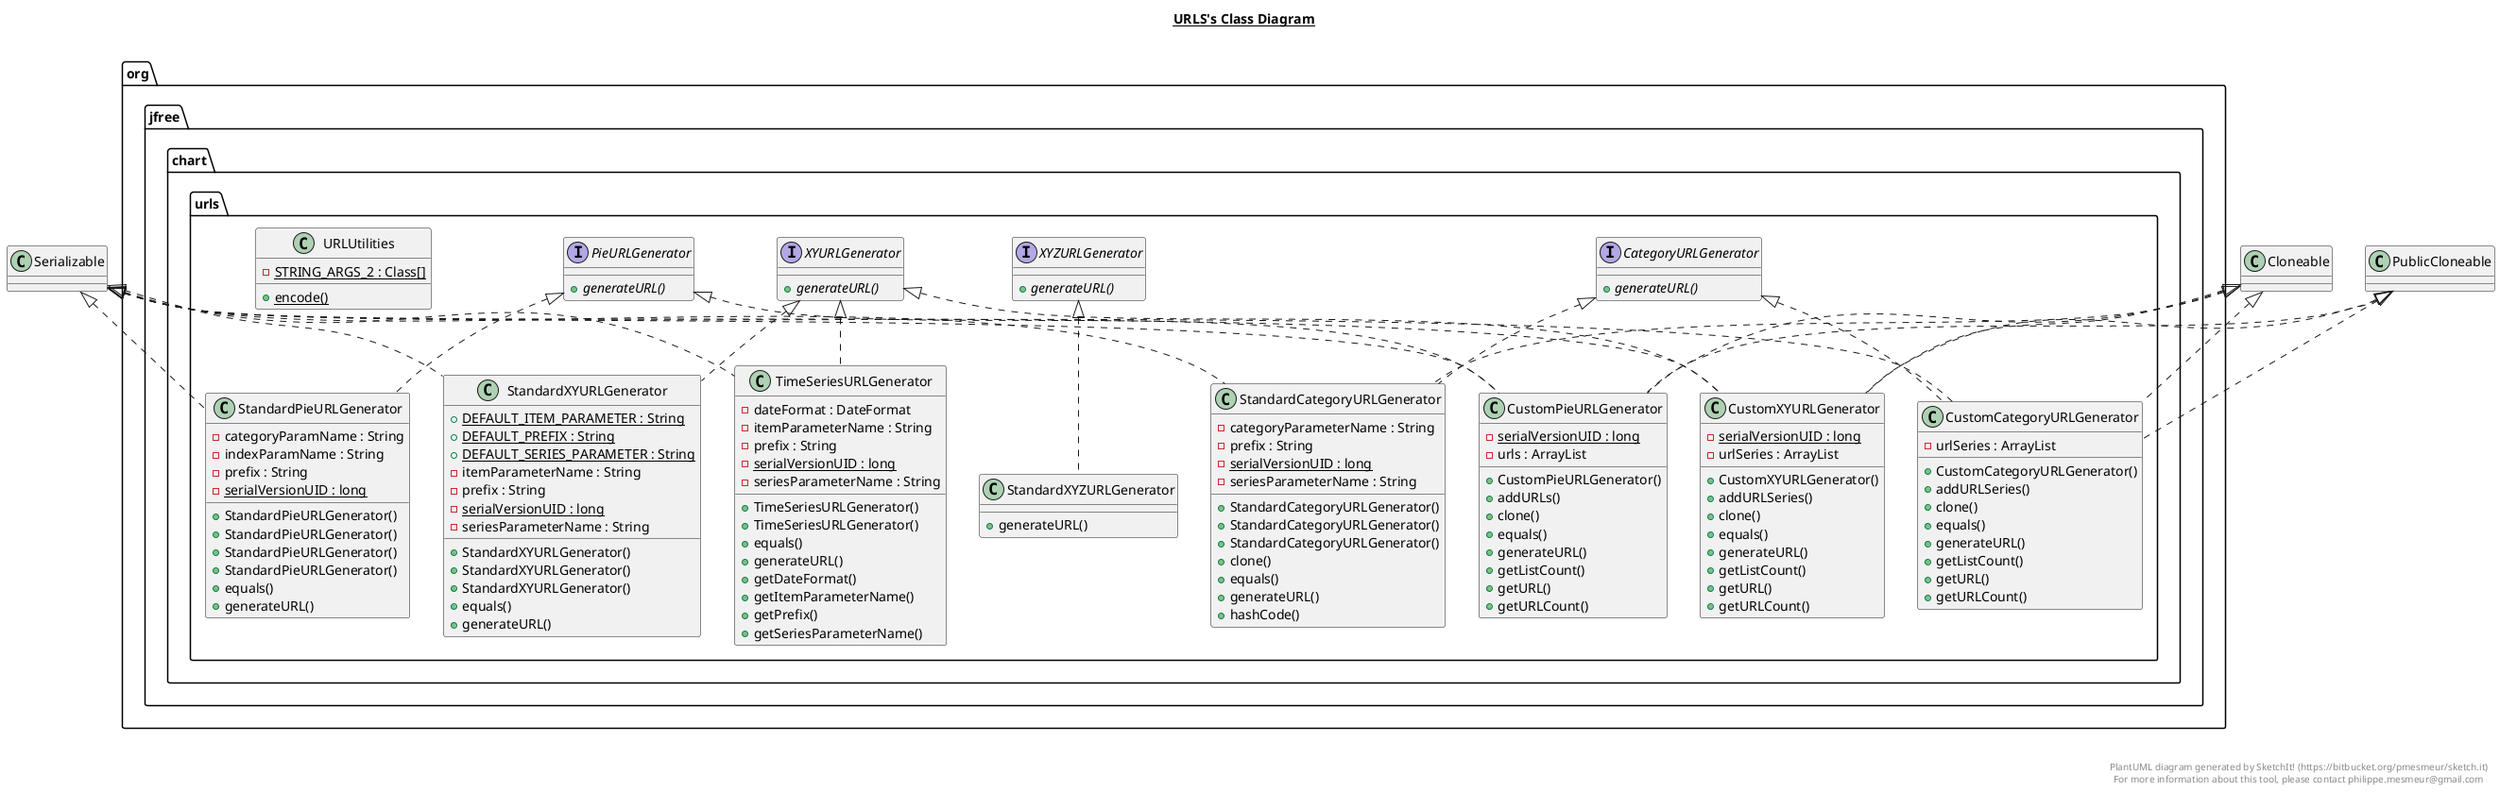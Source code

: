 @startuml

title __URLS's Class Diagram__\n

  namespace org.jfree.chart {
    namespace urls {
      interface org.jfree.chart.urls.CategoryURLGenerator {
          {abstract} + generateURL()
      }
    }
  }
  

  namespace org.jfree.chart {
    namespace urls {
      class org.jfree.chart.urls.CustomCategoryURLGenerator {
          - urlSeries : ArrayList
          + CustomCategoryURLGenerator()
          + addURLSeries()
          + clone()
          + equals()
          + generateURL()
          + getListCount()
          + getURL()
          + getURLCount()
      }
    }
  }
  

  namespace org.jfree.chart {
    namespace urls {
      class org.jfree.chart.urls.CustomPieURLGenerator {
          {static} - serialVersionUID : long
          - urls : ArrayList
          + CustomPieURLGenerator()
          + addURLs()
          + clone()
          + equals()
          + generateURL()
          + getListCount()
          + getURL()
          + getURLCount()
      }
    }
  }
  

  namespace org.jfree.chart {
    namespace urls {
      class org.jfree.chart.urls.CustomXYURLGenerator {
          {static} - serialVersionUID : long
          - urlSeries : ArrayList
          + CustomXYURLGenerator()
          + addURLSeries()
          + clone()
          + equals()
          + generateURL()
          + getListCount()
          + getURL()
          + getURLCount()
      }
    }
  }
  

  namespace org.jfree.chart {
    namespace urls {
      interface org.jfree.chart.urls.PieURLGenerator {
          {abstract} + generateURL()
      }
    }
  }
  

  namespace org.jfree.chart {
    namespace urls {
      class org.jfree.chart.urls.StandardCategoryURLGenerator {
          - categoryParameterName : String
          - prefix : String
          {static} - serialVersionUID : long
          - seriesParameterName : String
          + StandardCategoryURLGenerator()
          + StandardCategoryURLGenerator()
          + StandardCategoryURLGenerator()
          + clone()
          + equals()
          + generateURL()
          + hashCode()
      }
    }
  }
  

  namespace org.jfree.chart {
    namespace urls {
      class org.jfree.chart.urls.StandardPieURLGenerator {
          - categoryParamName : String
          - indexParamName : String
          - prefix : String
          {static} - serialVersionUID : long
          + StandardPieURLGenerator()
          + StandardPieURLGenerator()
          + StandardPieURLGenerator()
          + StandardPieURLGenerator()
          + equals()
          + generateURL()
      }
    }
  }
  

  namespace org.jfree.chart {
    namespace urls {
      class org.jfree.chart.urls.StandardXYURLGenerator {
          {static} + DEFAULT_ITEM_PARAMETER : String
          {static} + DEFAULT_PREFIX : String
          {static} + DEFAULT_SERIES_PARAMETER : String
          - itemParameterName : String
          - prefix : String
          {static} - serialVersionUID : long
          - seriesParameterName : String
          + StandardXYURLGenerator()
          + StandardXYURLGenerator()
          + StandardXYURLGenerator()
          + equals()
          + generateURL()
      }
    }
  }
  

  namespace org.jfree.chart {
    namespace urls {
      class org.jfree.chart.urls.StandardXYZURLGenerator {
          + generateURL()
      }
    }
  }
  

  namespace org.jfree.chart {
    namespace urls {
      class org.jfree.chart.urls.TimeSeriesURLGenerator {
          - dateFormat : DateFormat
          - itemParameterName : String
          - prefix : String
          {static} - serialVersionUID : long
          - seriesParameterName : String
          + TimeSeriesURLGenerator()
          + TimeSeriesURLGenerator()
          + equals()
          + generateURL()
          + getDateFormat()
          + getItemParameterName()
          + getPrefix()
          + getSeriesParameterName()
      }
    }
  }
  

  namespace org.jfree.chart {
    namespace urls {
      class org.jfree.chart.urls.URLUtilities {
          {static} - STRING_ARGS_2 : Class[]
          {static} + encode()
      }
    }
  }
  

  namespace org.jfree.chart {
    namespace urls {
      interface org.jfree.chart.urls.XYURLGenerator {
          {abstract} + generateURL()
      }
    }
  }
  

  namespace org.jfree.chart {
    namespace urls {
      interface org.jfree.chart.urls.XYZURLGenerator {
          {abstract} + generateURL()
      }
    }
  }
  

  org.jfree.chart.urls.CustomCategoryURLGenerator .up.|> CategoryURLGenerator
  org.jfree.chart.urls.CustomCategoryURLGenerator .up.|> Cloneable
  org.jfree.chart.urls.CustomCategoryURLGenerator .up.|> PublicCloneable
  org.jfree.chart.urls.CustomCategoryURLGenerator .up.|> Serializable
  org.jfree.chart.urls.CustomPieURLGenerator .up.|> Cloneable
  org.jfree.chart.urls.CustomPieURLGenerator .up.|> PieURLGenerator
  org.jfree.chart.urls.CustomPieURLGenerator .up.|> PublicCloneable
  org.jfree.chart.urls.CustomPieURLGenerator .up.|> Serializable
  org.jfree.chart.urls.CustomXYURLGenerator .up.|> Cloneable
  org.jfree.chart.urls.CustomXYURLGenerator .up.|> PublicCloneable
  org.jfree.chart.urls.CustomXYURLGenerator .up.|> Serializable
  org.jfree.chart.urls.CustomXYURLGenerator .up.|> XYURLGenerator
  org.jfree.chart.urls.StandardCategoryURLGenerator .up.|> CategoryURLGenerator
  org.jfree.chart.urls.StandardCategoryURLGenerator .up.|> Cloneable
  org.jfree.chart.urls.StandardCategoryURLGenerator .up.|> Serializable
  org.jfree.chart.urls.StandardPieURLGenerator .up.|> PieURLGenerator
  org.jfree.chart.urls.StandardPieURLGenerator .up.|> Serializable
  org.jfree.chart.urls.StandardXYURLGenerator .up.|> Serializable
  org.jfree.chart.urls.StandardXYURLGenerator .up.|> XYURLGenerator
  org.jfree.chart.urls.StandardXYZURLGenerator .up.|> XYZURLGenerator
  org.jfree.chart.urls.TimeSeriesURLGenerator .up.|> Serializable
  org.jfree.chart.urls.TimeSeriesURLGenerator .up.|> XYURLGenerator


right footer


PlantUML diagram generated by SketchIt! (https://bitbucket.org/pmesmeur/sketch.it)
For more information about this tool, please contact philippe.mesmeur@gmail.com
endfooter

@enduml
